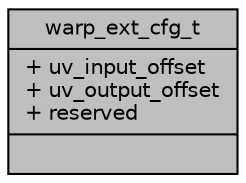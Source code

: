 digraph "warp_ext_cfg_t"
{
 // INTERACTIVE_SVG=YES
 // LATEX_PDF_SIZE
  bgcolor="transparent";
  edge [fontname="Helvetica",fontsize="10",labelfontname="Helvetica",labelfontsize="10"];
  node [fontname="Helvetica",fontsize="10",shape=record];
  Node1 [label="{warp_ext_cfg_t\n|+ uv_input_offset\l+ uv_output_offset\l+ reserved\l|}",height=0.2,width=0.4,color="black", fillcolor="grey75", style="filled", fontcolor="black",tooltip="The configuration of warp extension."];
}
